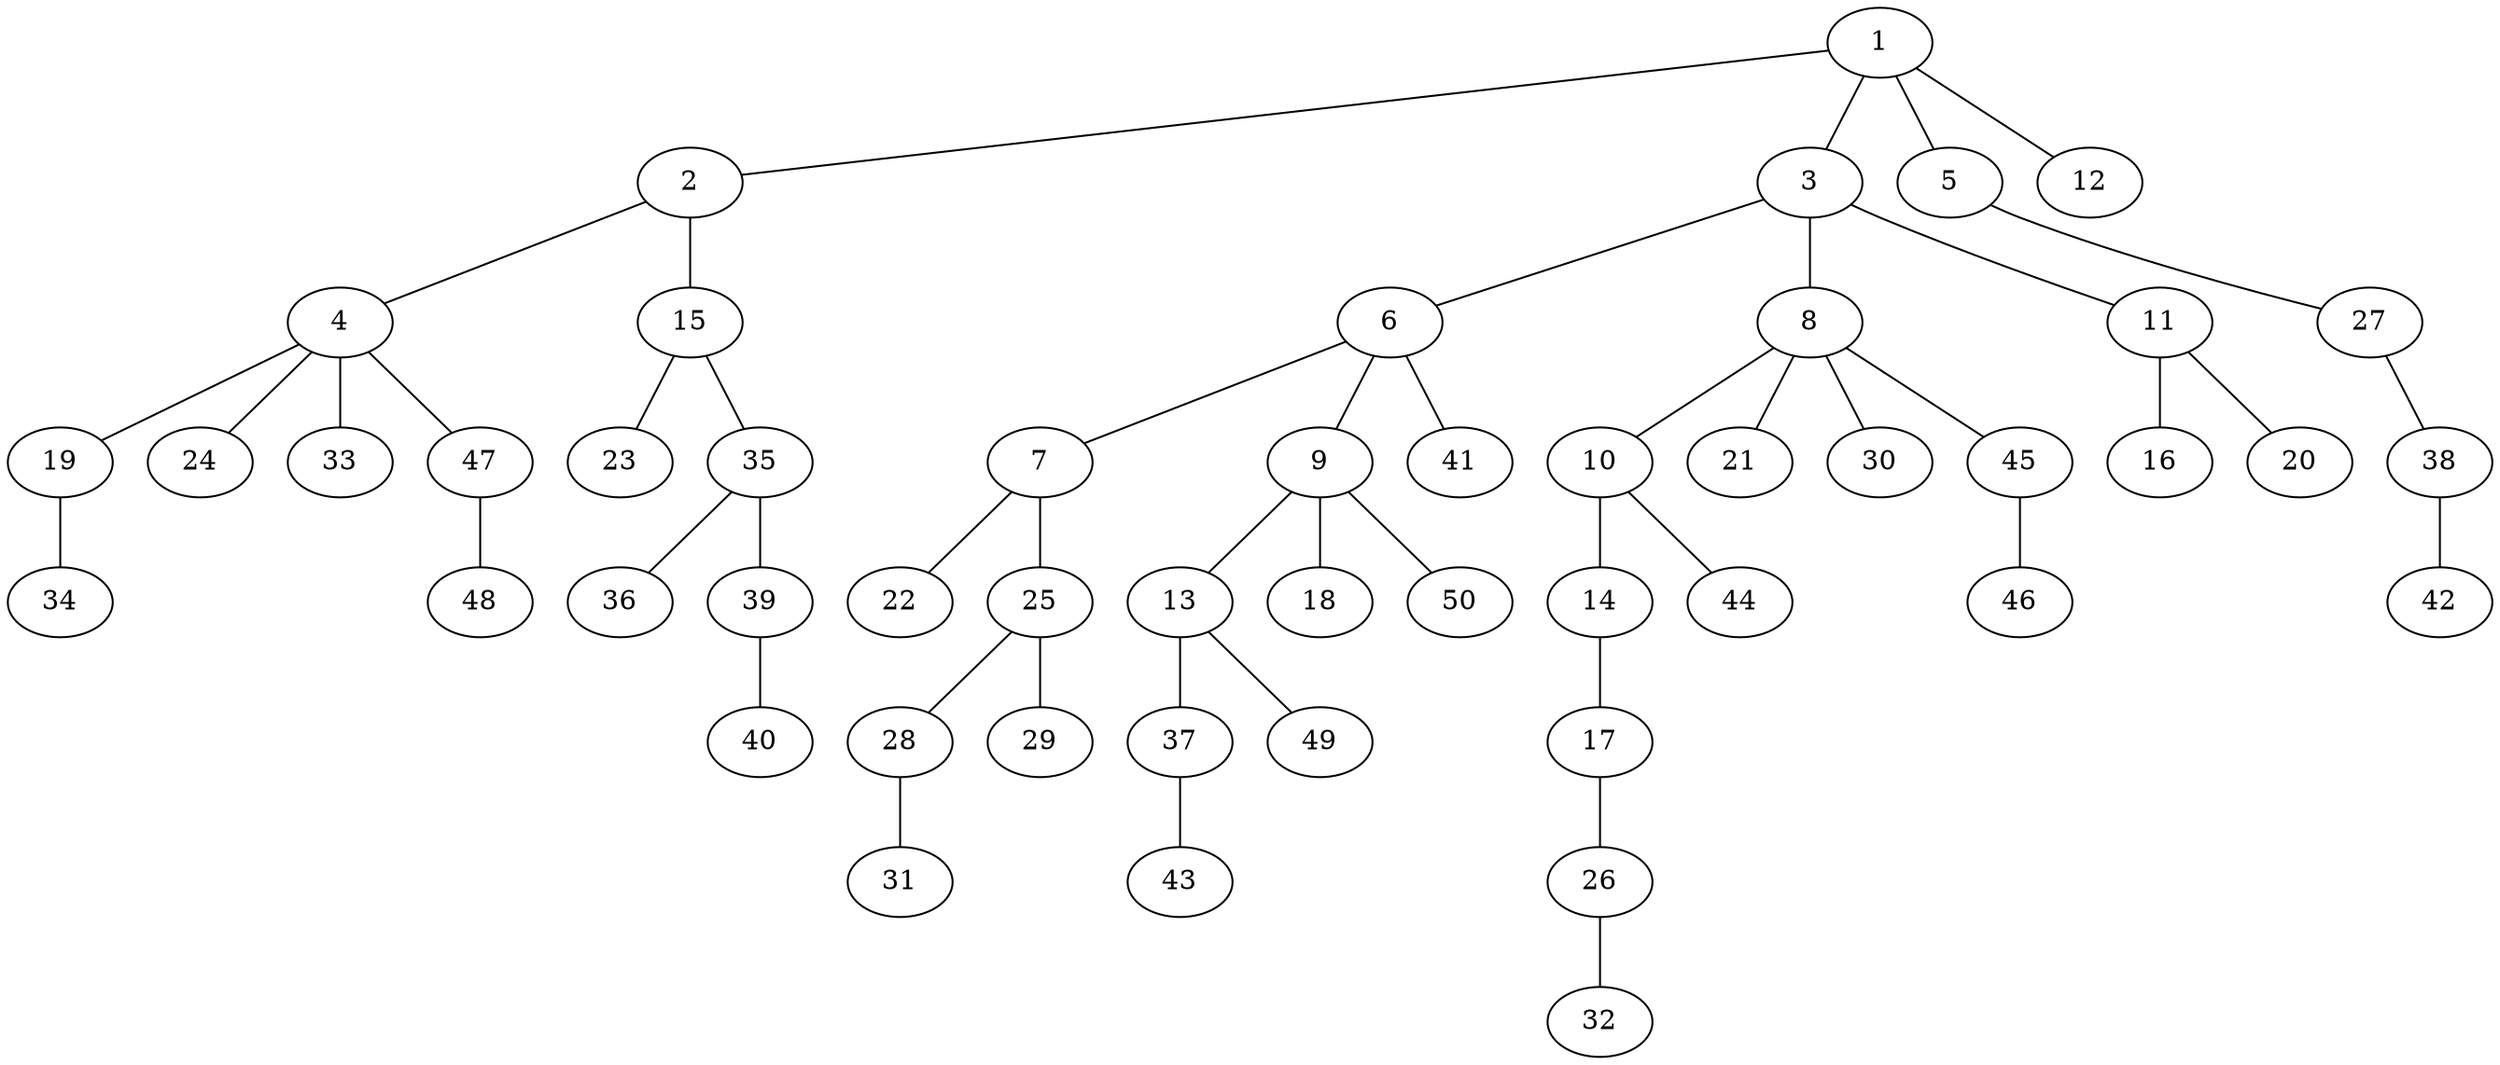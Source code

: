 graph graphname {1--2
1--3
1--5
1--12
2--4
2--15
3--6
3--8
3--11
4--19
4--24
4--33
4--47
5--27
6--7
6--9
6--41
7--22
7--25
8--10
8--21
8--30
8--45
9--13
9--18
9--50
10--14
10--44
11--16
11--20
13--37
13--49
14--17
15--23
15--35
17--26
19--34
25--28
25--29
26--32
27--38
28--31
35--36
35--39
37--43
38--42
39--40
45--46
47--48
}